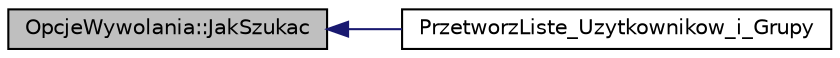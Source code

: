 digraph G
{
  edge [fontname="Helvetica",fontsize="10",labelfontname="Helvetica",labelfontsize="10"];
  node [fontname="Helvetica",fontsize="10",shape=record];
  rankdir="LR";
  Node1 [label="OpcjeWywolania::JakSzukac",height=0.2,width=0.4,color="black", fillcolor="grey75", style="filled" fontcolor="black"];
  Node1 -> Node2 [dir="back",color="midnightblue",fontsize="10",style="solid",fontname="Helvetica"];
  Node2 [label="PrzetworzListe_Uzytkownikow_i_Grupy",height=0.2,width=0.4,color="black", fillcolor="white", style="filled",URL="$modul_8cpp.html#ab4cbede6428c7985ea4ad587a358f73f",tooltip="Funkcja mająca na celu odpowiednie posortowanie oraz wyświetlenie listy użytkowników, zgodnie z wytycznymi zadanymi poprzez argumenty wywołania programu.Funkcja nic nie zwraca."];
}
